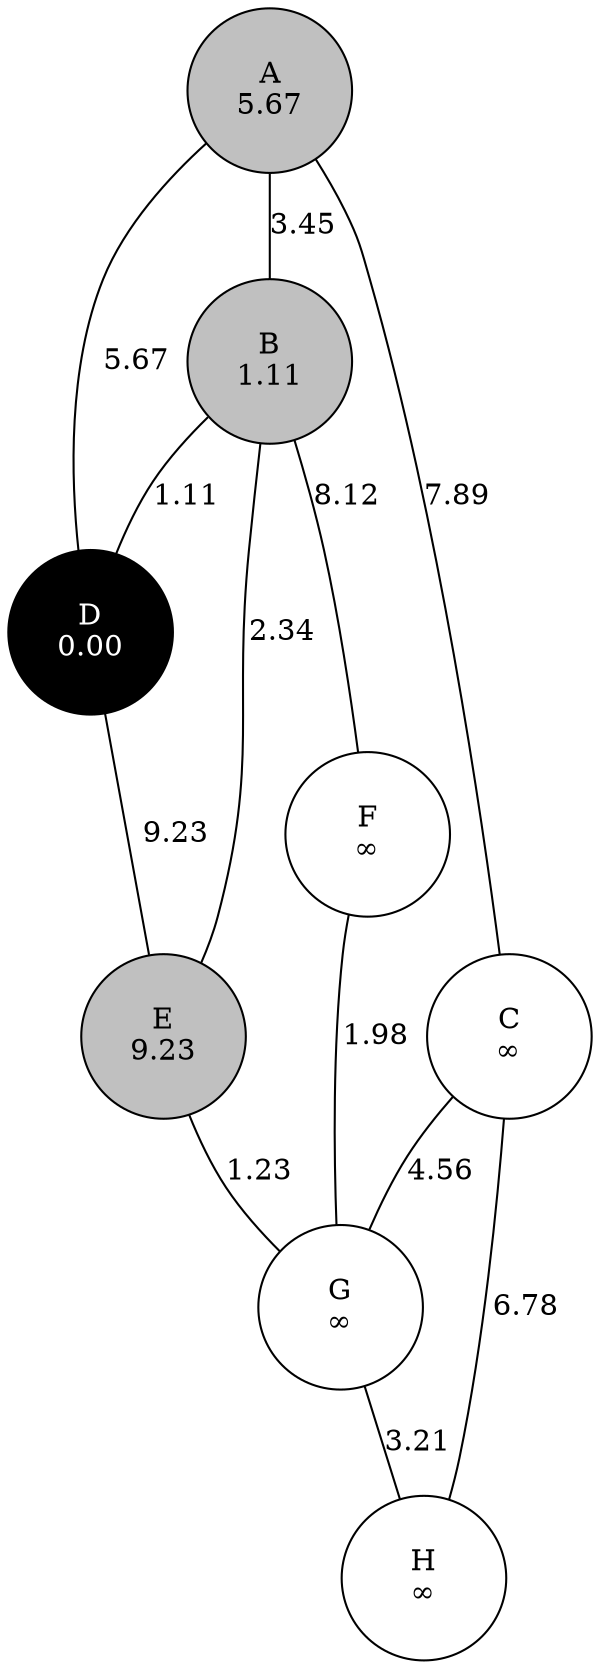 strict graph  {
A [distance="5.67", fillcolor=gray, height="1.1", label="A\n5.67", style=filled, width="1.1"];
B [distance="1.11", fillcolor=gray, height="1.1", label="B\n1.11", style=filled, width="1.1"];
C [distance=None, fillcolor=white, height="1.1", label="C\n∞", style=filled, width="1.1"];
D [distance="0.00", fillcolor=black, fontcolor=white, height="1.1", label="D\n0.00", style=filled, width="1.1"];
E [distance="9.23", fillcolor=gray, height="1.1", label="E\n9.23", style=filled, width="1.1"];
F [distance=None, fillcolor=white, height="1.1", label="F\n∞", style=filled, width="1.1"];
G [distance=None, fillcolor=white, height="1.1", label="G\n∞", style=filled, width="1.1"];
H [distance=None, fillcolor=white, height="1.1", label="H\n∞", style=filled, width="1.1"];
A -- B  [label="3.45"];
A -- C  [label="7.89"];
A -- D  [label="5.67"];
B -- E  [label="2.34"];
B -- F  [label="8.12"];
B -- D  [label="1.11"];
C -- G  [label="4.56"];
C -- H  [label="6.78"];
D -- E  [label="9.23"];
E -- G  [label="1.23"];
F -- G  [label="1.98"];
G -- H  [label="3.21"];
}

